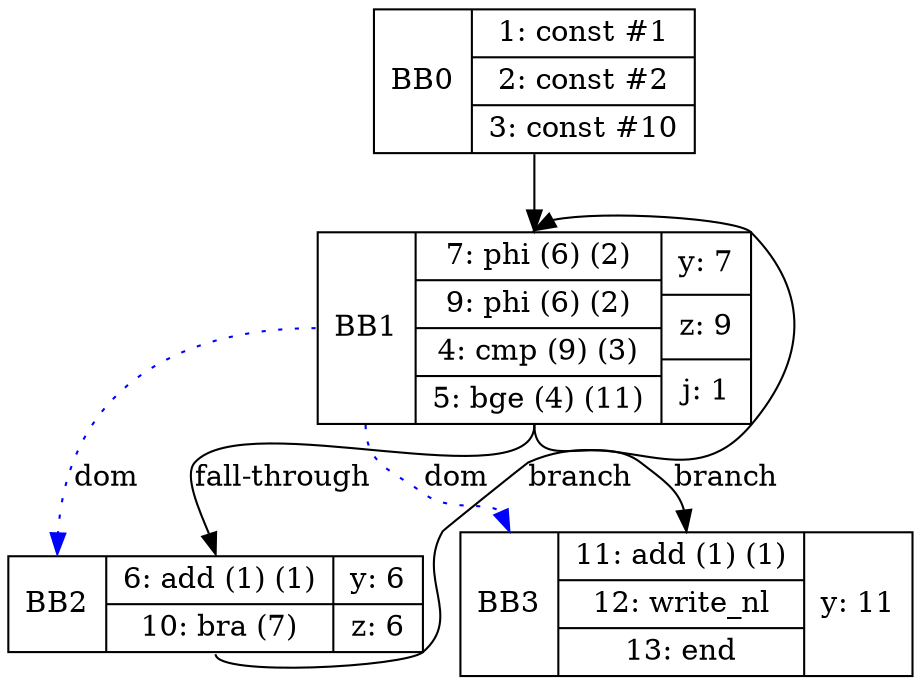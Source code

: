 digraph G {
bb0 [shape=record, label="<b>BB0 | {1: const #1|2: const #2|3: const #10}"];
bb1 [shape=record, label="<b>BB1 | {7: phi (6) (2)|9: phi (6) (2)|4: cmp (9) (3)|5: bge (4) (11)}| {y: 7 | z: 9 | j: 1}"];
bb2 [shape=record, label="<b>BB2 | {6: add (1) (1)|10: bra (7)}| {y: 6 | z: 6}"];
bb3 [shape=record, label="<b>BB3 | {11: add (1) (1)|12: write_nl|13: end}| {y: 11}"];
bb0:s -> bb1:n ;
bb2:s -> bb1:n [label="branch"];
bb1:s -> bb2:n [label="fall-through"];
bb1:s -> bb3:n [label="branch"];
bb1:b -> bb2:b [color=blue, style=dotted, label="dom"];
bb1:b -> bb3:b [color=blue, style=dotted, label="dom"];
}